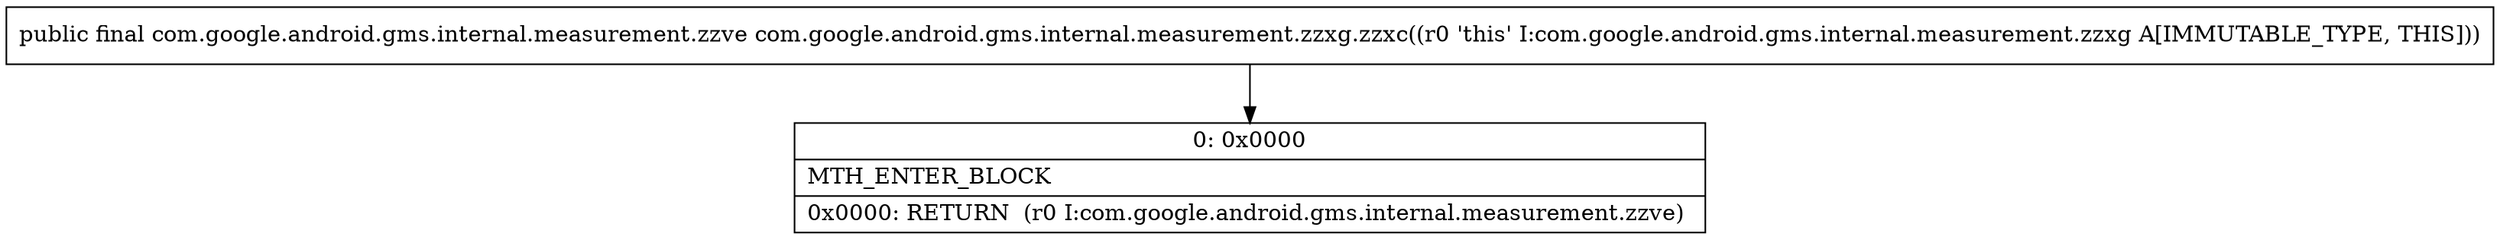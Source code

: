 digraph "CFG forcom.google.android.gms.internal.measurement.zzxg.zzxc()Lcom\/google\/android\/gms\/internal\/measurement\/zzve;" {
Node_0 [shape=record,label="{0\:\ 0x0000|MTH_ENTER_BLOCK\l|0x0000: RETURN  (r0 I:com.google.android.gms.internal.measurement.zzve) \l}"];
MethodNode[shape=record,label="{public final com.google.android.gms.internal.measurement.zzve com.google.android.gms.internal.measurement.zzxg.zzxc((r0 'this' I:com.google.android.gms.internal.measurement.zzxg A[IMMUTABLE_TYPE, THIS])) }"];
MethodNode -> Node_0;
}

